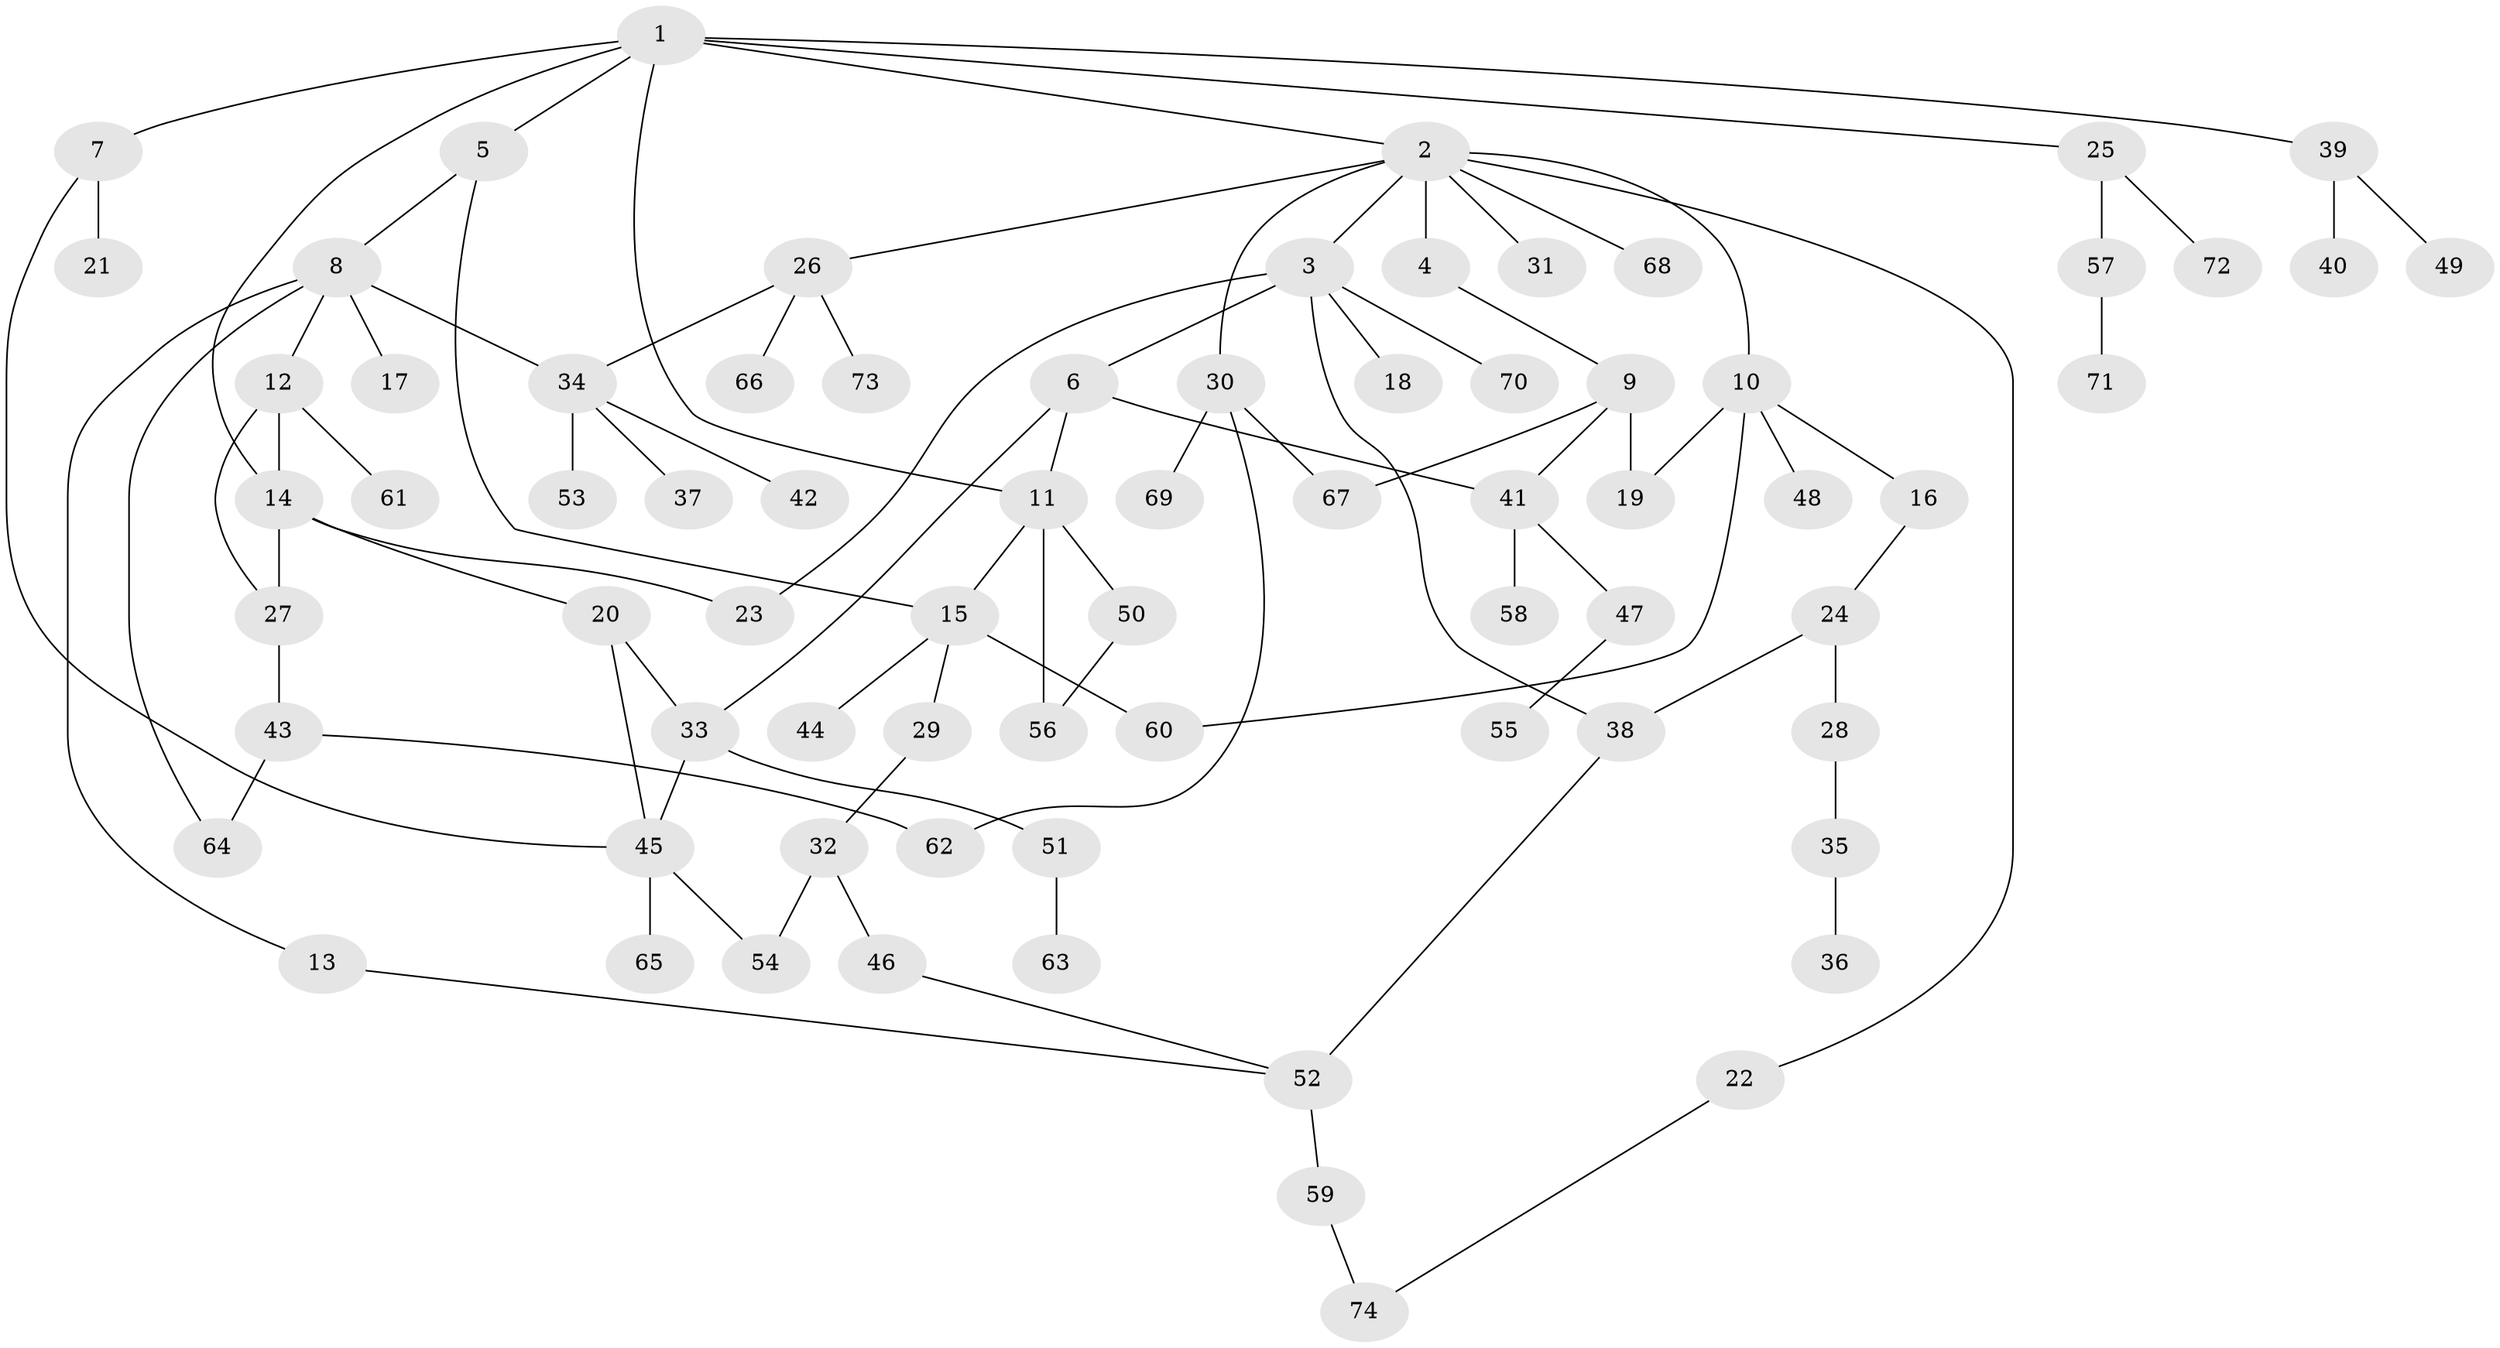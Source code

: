 // Generated by graph-tools (version 1.1) at 2025/13/03/09/25 04:13:23]
// undirected, 74 vertices, 94 edges
graph export_dot {
graph [start="1"]
  node [color=gray90,style=filled];
  1;
  2;
  3;
  4;
  5;
  6;
  7;
  8;
  9;
  10;
  11;
  12;
  13;
  14;
  15;
  16;
  17;
  18;
  19;
  20;
  21;
  22;
  23;
  24;
  25;
  26;
  27;
  28;
  29;
  30;
  31;
  32;
  33;
  34;
  35;
  36;
  37;
  38;
  39;
  40;
  41;
  42;
  43;
  44;
  45;
  46;
  47;
  48;
  49;
  50;
  51;
  52;
  53;
  54;
  55;
  56;
  57;
  58;
  59;
  60;
  61;
  62;
  63;
  64;
  65;
  66;
  67;
  68;
  69;
  70;
  71;
  72;
  73;
  74;
  1 -- 2;
  1 -- 5;
  1 -- 7;
  1 -- 14;
  1 -- 25;
  1 -- 39;
  1 -- 11;
  2 -- 3;
  2 -- 4;
  2 -- 10;
  2 -- 22;
  2 -- 26;
  2 -- 30;
  2 -- 31;
  2 -- 68;
  3 -- 6;
  3 -- 18;
  3 -- 70;
  3 -- 38;
  3 -- 23;
  4 -- 9;
  5 -- 8;
  5 -- 15;
  6 -- 11;
  6 -- 33;
  6 -- 41;
  7 -- 21;
  7 -- 45;
  8 -- 12;
  8 -- 13;
  8 -- 17;
  8 -- 64;
  8 -- 34;
  9 -- 41;
  9 -- 67;
  9 -- 19;
  10 -- 16;
  10 -- 19;
  10 -- 48;
  10 -- 60;
  11 -- 15;
  11 -- 50;
  11 -- 56;
  12 -- 27;
  12 -- 61;
  12 -- 14;
  13 -- 52;
  14 -- 20;
  14 -- 23;
  14 -- 27;
  15 -- 29;
  15 -- 44;
  15 -- 60;
  16 -- 24;
  20 -- 45;
  20 -- 33;
  22 -- 74;
  24 -- 28;
  24 -- 38;
  25 -- 57;
  25 -- 72;
  26 -- 34;
  26 -- 66;
  26 -- 73;
  27 -- 43;
  28 -- 35;
  29 -- 32;
  30 -- 62;
  30 -- 69;
  30 -- 67;
  32 -- 46;
  32 -- 54;
  33 -- 51;
  33 -- 45;
  34 -- 37;
  34 -- 42;
  34 -- 53;
  35 -- 36;
  38 -- 52;
  39 -- 40;
  39 -- 49;
  41 -- 47;
  41 -- 58;
  43 -- 64;
  43 -- 62;
  45 -- 65;
  45 -- 54;
  46 -- 52;
  47 -- 55;
  50 -- 56;
  51 -- 63;
  52 -- 59;
  57 -- 71;
  59 -- 74;
}

